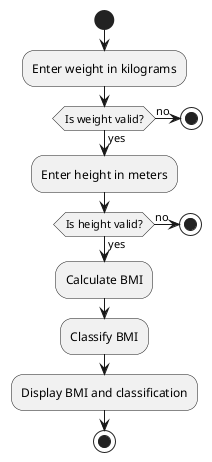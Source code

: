 @startuml BMI_ActivityDiagram
start
:Enter weight in kilograms;
if (Is weight valid?) then (yes)
  :Enter height in meters;
  if (Is height valid?) then (yes)
    :Calculate BMI;
    :Classify BMI;
    :Display BMI and classification;
  else (no)
    stop
  endif
else (no)
  stop
endif
stop
@enduml
